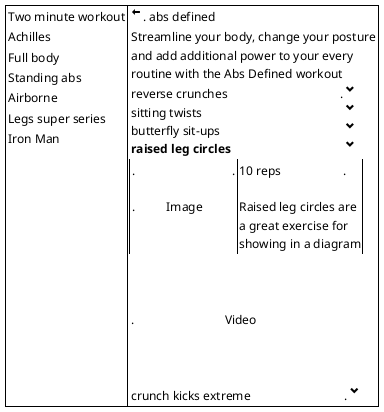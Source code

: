 @startsalt

{#
	{	
	{
	Two minute workout 
	}
	{
	Achilles
	}
	{
	Full body
	}
	{
	Standing abs
	}
	{
	Airborne
	}
	{
	Legs super series
	}
	{
	Iron Man
	}
	} | { {
		    <&arrow-thick-left> | . abs defined
		}
  		{
    		Streamline your body, change your posture
		and add additional power to your every
		routine with the Abs Defined workout
		}
		{
    		reverse crunches                                    .| <&chevron-bottom>
		sitting twists | <&chevron-bottom>
		butterfly sit-ups | <&chevron-bottom>
		<b>raised leg circles</b> | <&chevron-bottom>
		}
		{!
		{
		.                               .
		.
		.          Image
		.
		.
		} | {
		10 reps                    .
		.
		Raised leg circles are
		a great exercise for
		showing in a diagram
		}
 		}
 		{
		.
		.
		.
		.                             Video
		.
		.
		.
		}
		{
		crunch kicks extreme                              . | <&chevron-bottom>
		}

		}
}

@endsalt
